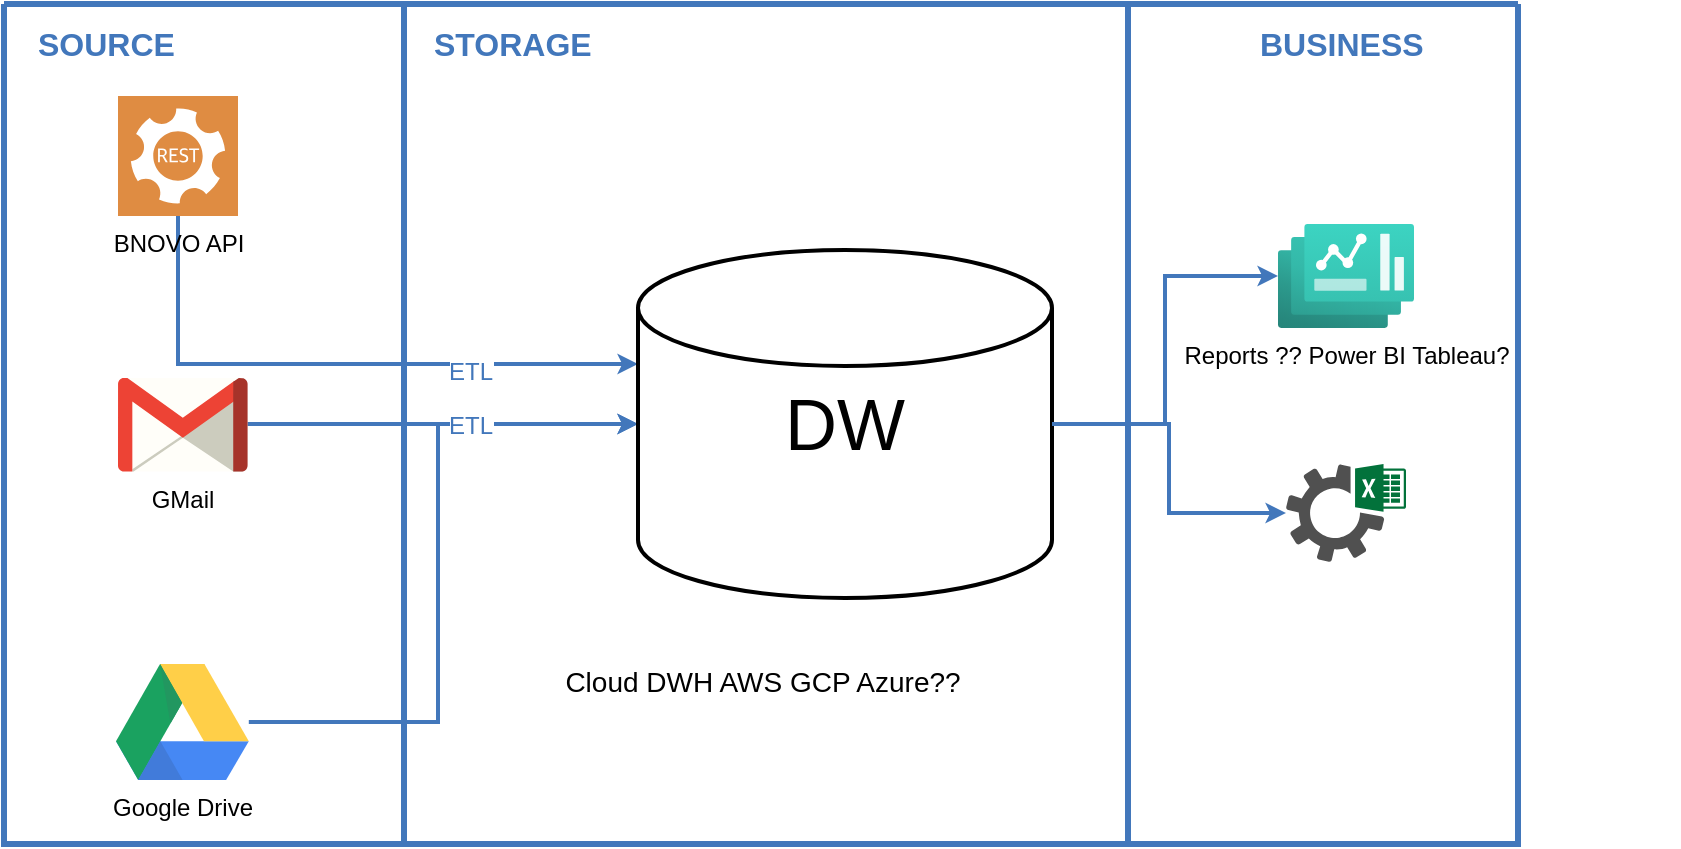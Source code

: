 <mxfile version="20.6.2" type="device"><diagram id="2f404044-711c-603c-8f00-f6bb4c023d3c" name="Page-1"><mxGraphModel dx="925" dy="612" grid="1" gridSize="10" guides="1" tooltips="1" connect="1" arrows="1" fold="1" page="1" pageScale="1" pageWidth="1169" pageHeight="827" background="none" math="0" shadow="0"><root><mxCell id="0"/><mxCell id="1" parent="0"/><mxCell id="63" value="" style="swimlane;shadow=0;strokeColor=#4277BB;fillColor=#ffffff;fontColor=none;align=right;startSize=0;collapsible=0;noLabel=1;strokeWidth=3;" parent="1" vertex="1"><mxGeometry x="83" y="60" width="757" height="420" as="geometry"/></mxCell><mxCell id="102" value="SOURCE" style="text;html=1;align=left;verticalAlign=middle;fontColor=#4277BB;shadow=0;dashed=0;strokeColor=none;fillColor=none;labelBackgroundColor=none;fontStyle=1;fontSize=16;spacingLeft=5;" parent="63" vertex="1"><mxGeometry x="10" y="10" width="170" height="20" as="geometry"/></mxCell><mxCell id="103" value="" style="line;strokeWidth=3;direction=south;html=1;shadow=0;labelBackgroundColor=none;fillColor=none;gradientColor=none;fontSize=12;fontColor=#4277BB;align=right;strokeColor=#4277BB;" parent="63" vertex="1"><mxGeometry x="195" y="1" width="10" height="419" as="geometry"/></mxCell><mxCell id="106" value="" style="line;strokeWidth=3;direction=south;html=1;shadow=0;labelBackgroundColor=none;fillColor=none;gradientColor=none;fontSize=12;fontColor=#4277BB;align=right;strokeColor=#4277BB;" parent="63" vertex="1"><mxGeometry x="557" width="10" height="420" as="geometry"/></mxCell><mxCell id="107" value="STORAGE" style="text;html=1;align=left;verticalAlign=middle;fontColor=#4277BB;shadow=0;dashed=0;strokeColor=none;fillColor=none;labelBackgroundColor=none;fontStyle=1;fontSize=16;spacingLeft=5;" parent="63" vertex="1"><mxGeometry x="208" y="10" width="190" height="20" as="geometry"/></mxCell><mxCell id="108" value="BUSINESS" style="text;html=1;align=left;verticalAlign=middle;fontColor=#4277BB;shadow=0;dashed=0;strokeColor=none;fillColor=none;labelBackgroundColor=none;fontStyle=1;fontSize=16;spacingLeft=5;" parent="63" vertex="1"><mxGeometry x="620.5" y="10" width="217" height="20" as="geometry"/></mxCell><mxCell id="gQambudpDdkFgTJ571fo-261" value="" style="edgeStyle=elbowEdgeStyle;shape=connector;rounded=0;orthogonalLoop=1;jettySize=auto;elbow=vertical;html=1;labelBackgroundColor=#ffffff;strokeColor=#4277BB;strokeWidth=2;fontFamily=Helvetica;fontSize=12;fontColor=#4277BB;startArrow=none;startFill=0;endArrow=classic;endFill=1;startSize=4;endSize=4;" edge="1" parent="63" source="gQambudpDdkFgTJ571fo-245" target="gQambudpDdkFgTJ571fo-248"><mxGeometry relative="1" as="geometry"><Array as="points"><mxPoint x="247" y="180"/></Array></mxGeometry></mxCell><mxCell id="gQambudpDdkFgTJ571fo-263" value="ETL" style="edgeLabel;html=1;align=center;verticalAlign=middle;resizable=0;points=[];fontSize=12;fontFamily=Helvetica;fontColor=#4277BB;" vertex="1" connectable="0" parent="gQambudpDdkFgTJ571fo-261"><mxGeometry x="0.447" y="-3" relative="1" as="geometry"><mxPoint y="1" as="offset"/></mxGeometry></mxCell><mxCell id="gQambudpDdkFgTJ571fo-245" value="BNOVO API" style="sketch=0;pointerEvents=1;shadow=0;dashed=0;html=1;strokeColor=none;fillColor=#DF8C42;labelPosition=center;verticalLabelPosition=bottom;verticalAlign=top;align=center;outlineConnect=0;shape=mxgraph.veeam2.restful_api;" vertex="1" parent="63"><mxGeometry x="57" y="46" width="60" height="60" as="geometry"/></mxCell><mxCell id="gQambudpDdkFgTJ571fo-262" value="" style="edgeStyle=elbowEdgeStyle;shape=connector;rounded=0;orthogonalLoop=1;jettySize=auto;elbow=vertical;html=1;labelBackgroundColor=#ffffff;strokeColor=#4277BB;strokeWidth=2;fontFamily=Helvetica;fontSize=12;fontColor=#4277BB;startArrow=none;startFill=0;endArrow=classic;endFill=1;startSize=4;endSize=4;entryX=0;entryY=0.5;entryDx=0;entryDy=0;entryPerimeter=0;" edge="1" parent="63" source="gQambudpDdkFgTJ571fo-246" target="gQambudpDdkFgTJ571fo-248"><mxGeometry relative="1" as="geometry"/></mxCell><mxCell id="gQambudpDdkFgTJ571fo-246" value="GMail" style="dashed=0;outlineConnect=0;html=1;align=center;labelPosition=center;verticalLabelPosition=bottom;verticalAlign=top;shape=mxgraph.weblogos.gmail" vertex="1" parent="63"><mxGeometry x="57" y="187" width="64.8" height="46.8" as="geometry"/></mxCell><mxCell id="gQambudpDdkFgTJ571fo-253" value="" style="edgeStyle=orthogonalEdgeStyle;rounded=0;orthogonalLoop=1;jettySize=auto;html=1;fontSize=12;entryX=0;entryY=0.5;entryDx=0;entryDy=0;entryPerimeter=0;labelBackgroundColor=#ffffff;strokeColor=#4277BB;fontColor=#4277BB;startArrow=none;startFill=0;startSize=4;endFill=1;endSize=4;strokeWidth=2;" edge="1" parent="63" source="gQambudpDdkFgTJ571fo-247" target="gQambudpDdkFgTJ571fo-248"><mxGeometry relative="1" as="geometry"><Array as="points"><mxPoint x="217" y="359"/><mxPoint x="217" y="210"/></Array></mxGeometry></mxCell><mxCell id="gQambudpDdkFgTJ571fo-264" value="ETL" style="edgeLabel;html=1;align=center;verticalAlign=middle;resizable=0;points=[];fontSize=12;fontFamily=Helvetica;fontColor=#4277BB;" vertex="1" connectable="0" parent="gQambudpDdkFgTJ571fo-253"><mxGeometry x="0.511" relative="1" as="geometry"><mxPoint y="1" as="offset"/></mxGeometry></mxCell><mxCell id="gQambudpDdkFgTJ571fo-247" value="Google Drive" style="dashed=0;outlineConnect=0;html=1;align=center;labelPosition=center;verticalLabelPosition=bottom;verticalAlign=top;shape=mxgraph.weblogos.google_drive" vertex="1" parent="63"><mxGeometry x="56" y="330" width="66.4" height="58" as="geometry"/></mxCell><mxCell id="gQambudpDdkFgTJ571fo-256" value="" style="edgeStyle=orthogonalEdgeStyle;rounded=0;orthogonalLoop=1;jettySize=auto;html=1;fontSize=12;labelBackgroundColor=#ffffff;strokeColor=#4277BB;fontColor=#4277BB;startArrow=none;startFill=0;startSize=4;endFill=1;endSize=4;strokeWidth=2;" edge="1" parent="63" source="gQambudpDdkFgTJ571fo-248" target="gQambudpDdkFgTJ571fo-251"><mxGeometry relative="1" as="geometry"/></mxCell><mxCell id="gQambudpDdkFgTJ571fo-248" value="&lt;font style=&quot;font-size: 36px;&quot;&gt;DW&lt;/font&gt;" style="strokeWidth=2;html=1;shape=mxgraph.flowchart.database;whiteSpace=wrap;" vertex="1" parent="63"><mxGeometry x="317" y="123" width="207" height="174" as="geometry"/></mxCell><mxCell id="gQambudpDdkFgTJ571fo-251" value="Reports ?? Power BI Tableau?" style="aspect=fixed;html=1;points=[];align=center;image;fontSize=12;image=img/lib/azure2/other/Dashboard_Hub.svg;" vertex="1" parent="63"><mxGeometry x="637" y="110" width="68" height="52" as="geometry"/></mxCell><mxCell id="gQambudpDdkFgTJ571fo-255" value="Cloud DWH AWS GCP Azure??" style="text;html=1;align=center;verticalAlign=middle;resizable=0;points=[];autosize=1;strokeColor=none;fillColor=none;fontSize=14;" vertex="1" parent="63"><mxGeometry x="268.5" y="324" width="220" height="30" as="geometry"/></mxCell><mxCell id="gQambudpDdkFgTJ571fo-257" value="" style="sketch=0;pointerEvents=1;shadow=0;dashed=0;html=1;strokeColor=none;fillColor=#505050;labelPosition=center;verticalLabelPosition=bottom;verticalAlign=top;outlineConnect=0;align=center;shape=mxgraph.office.services.excel_services;fontSize=14;" vertex="1" parent="63"><mxGeometry x="641" y="230" width="60" height="49" as="geometry"/></mxCell><mxCell id="gQambudpDdkFgTJ571fo-258" value="" style="edgeStyle=orthogonalEdgeStyle;rounded=0;orthogonalLoop=1;jettySize=auto;html=1;fontSize=12;exitX=1;exitY=0.5;exitDx=0;exitDy=0;exitPerimeter=0;labelBackgroundColor=#ffffff;strokeColor=#4277BB;fontColor=#4277BB;startArrow=none;startFill=0;startSize=4;endFill=1;endSize=4;strokeWidth=2;" edge="1" parent="63" source="gQambudpDdkFgTJ571fo-248" target="gQambudpDdkFgTJ571fo-257"><mxGeometry relative="1" as="geometry"><mxPoint x="504" y="163" as="sourcePoint"/><mxPoint x="647" y="146" as="targetPoint"/></mxGeometry></mxCell></root></mxGraphModel></diagram></mxfile>